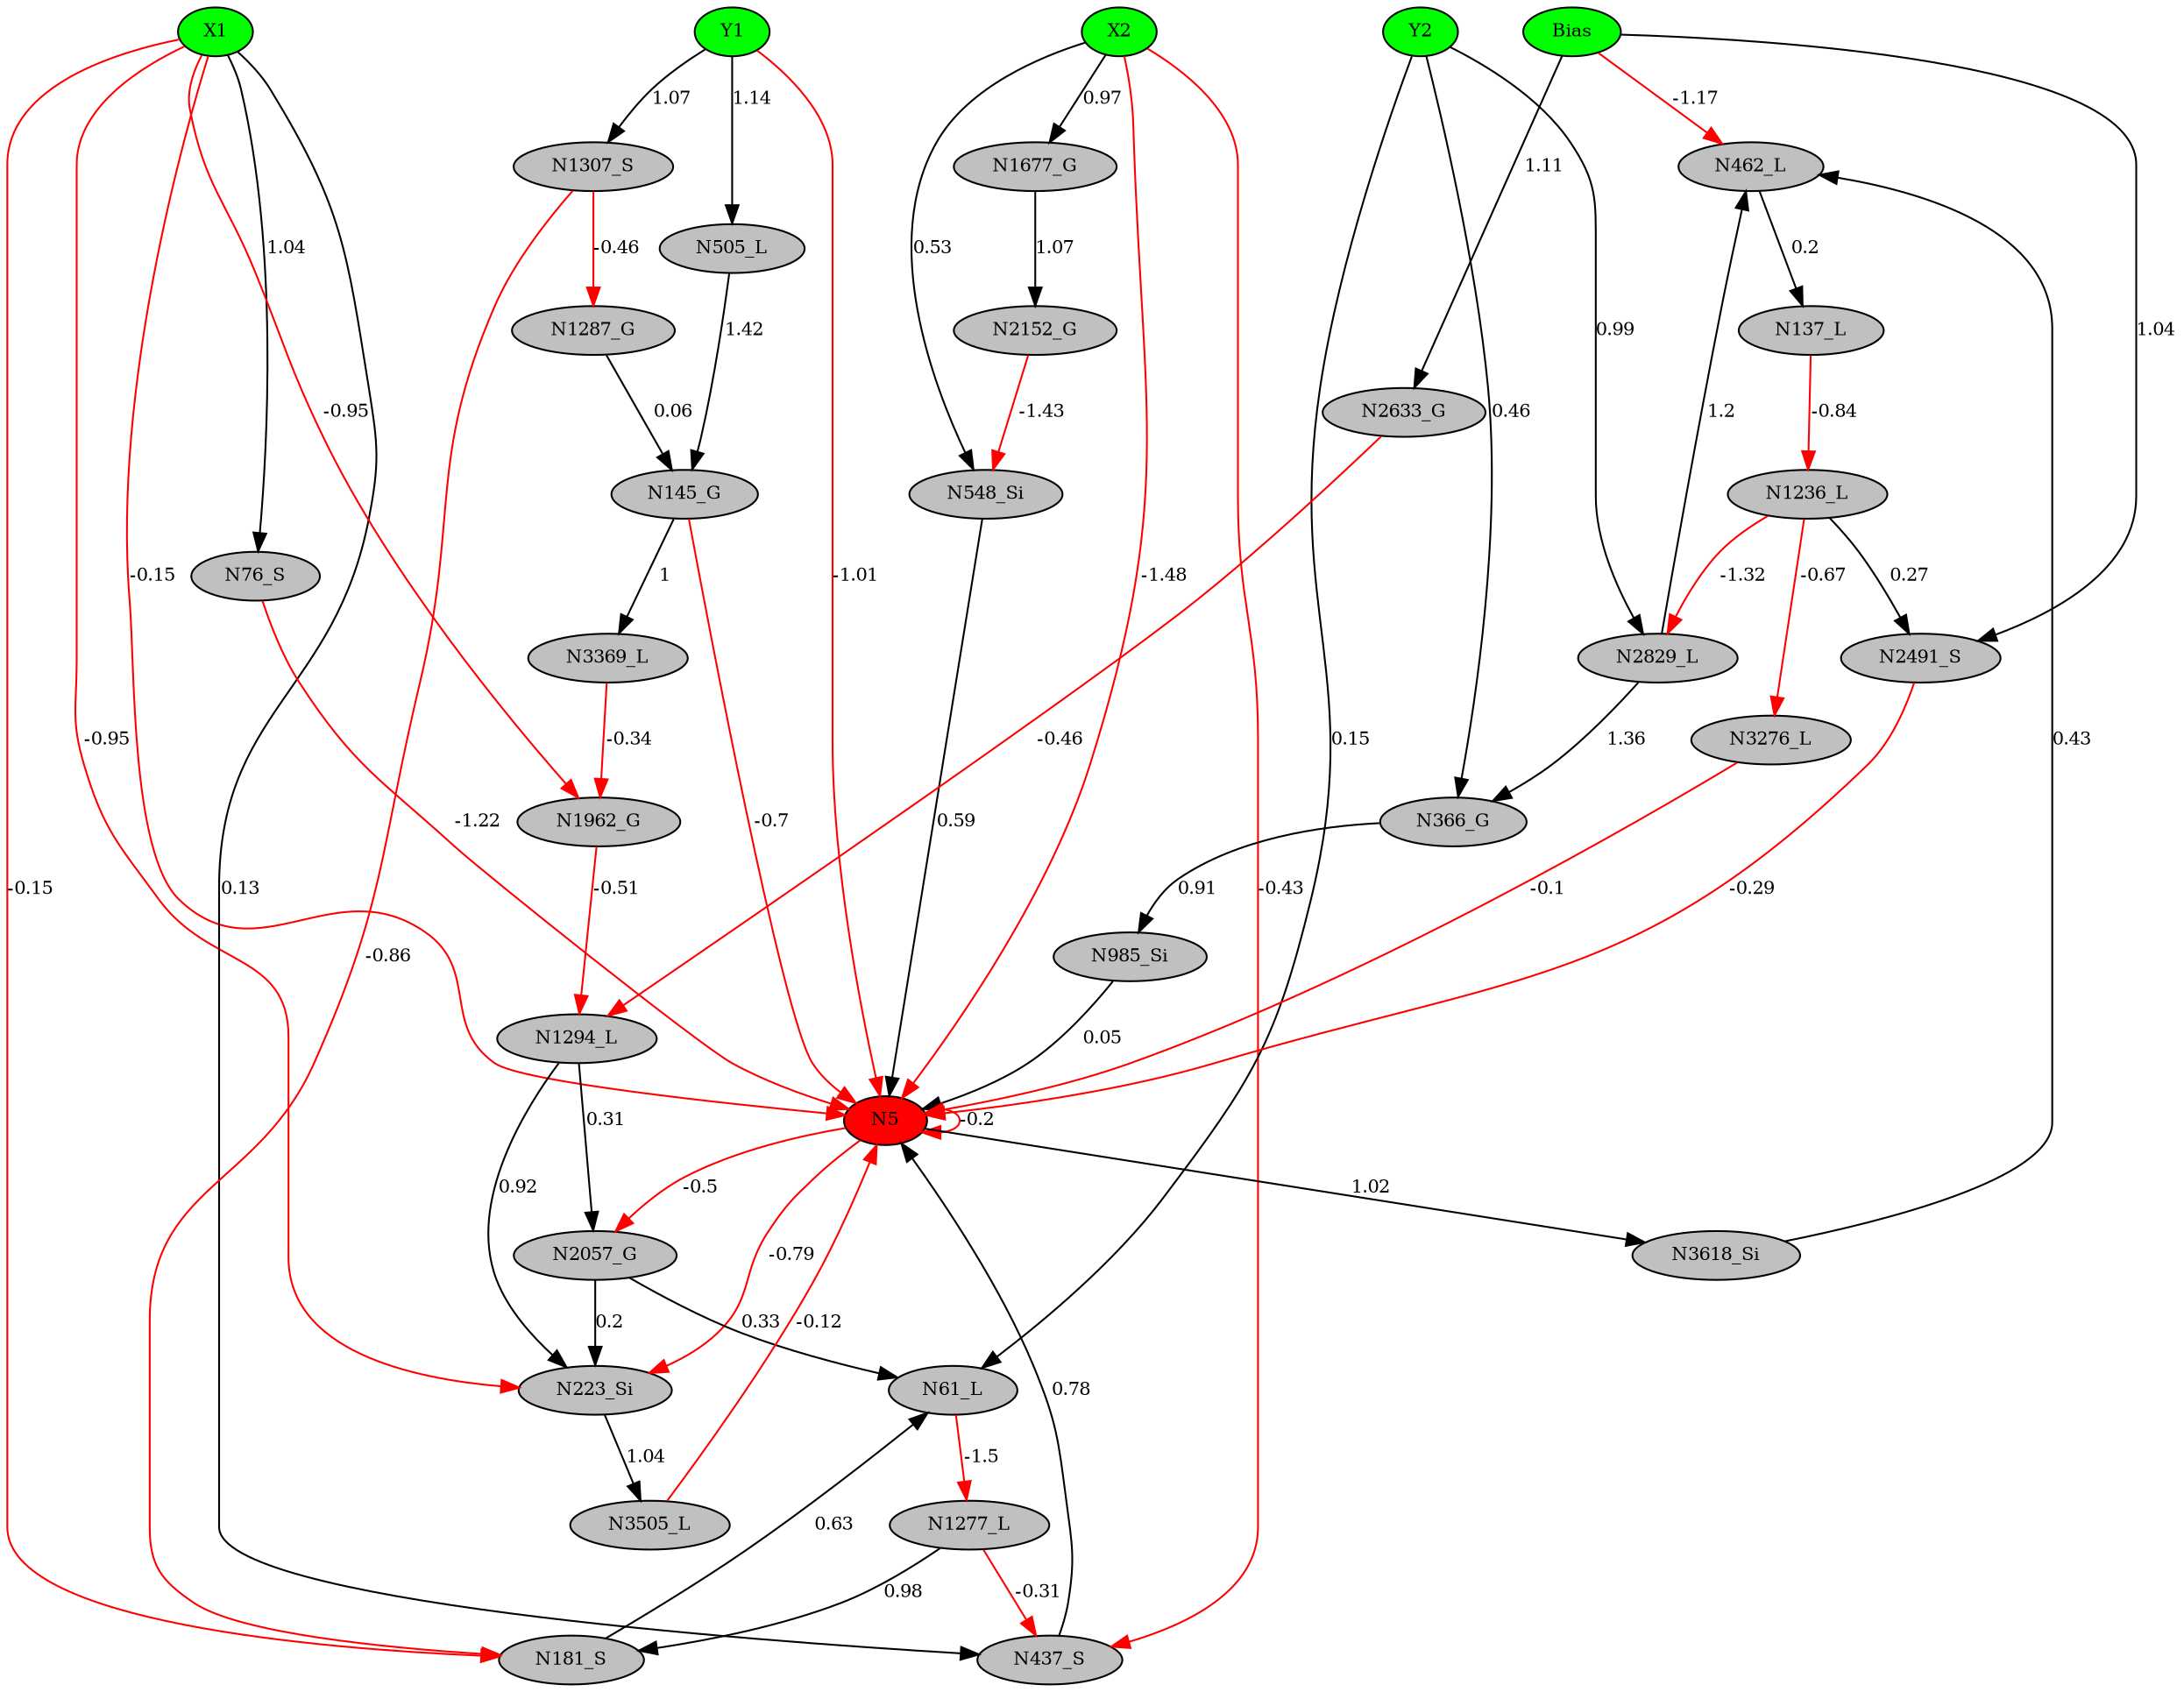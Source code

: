 digraph g { 
N0 [shape=ellipse, label=Bias,fontsize=10,height=0.1,width=0.1,style=filled,fillcolor=green]
N1[shape=ellipse label=X1,fontsize=10,height=0.1,width=0.1,style=filled,fillcolor=green]
N2[shape=ellipse label=Y1,fontsize=10,height=0.1,width=0.1,style=filled,fillcolor=green]
N3[shape=ellipse label=X2,fontsize=10,height=0.1,width=0.1,style=filled,fillcolor=green]
N4[shape=ellipse label=Y2,fontsize=10,height=0.1,width=0.1,style=filled,fillcolor=green]
N5[shape=ellipse,fontsize = 10, height = 0.1, width = 0.1, style = filled, fillcolor = red]
N61[shape=ellipse, label=N61_L,fontsize=10,height=0.1,width=0.1,style=filled,fillcolor=gray]
N76[shape=ellipse, label=N76_S,fontsize=10,height=0.1,width=0.1,style=filled,fillcolor=gray]
N137[shape=ellipse, label=N137_L,fontsize=10,height=0.1,width=0.1,style=filled,fillcolor=gray]
N145[shape=ellipse, label=N145_G,fontsize=10,height=0.1,width=0.1,style=filled,fillcolor=gray]
N181[shape=ellipse, label=N181_S,fontsize=10,height=0.1,width=0.1,style=filled,fillcolor=gray]
N223[shape=ellipse, label=N223_Si,fontsize=10,height=0.1,width=0.1,style=filled,fillcolor=gray]
N366[shape=ellipse, label=N366_G,fontsize=10,height=0.1,width=0.1,style=filled,fillcolor=gray]
N437[shape=ellipse, label=N437_S,fontsize=10,height=0.1,width=0.1,style=filled,fillcolor=gray]
N462[shape=ellipse, label=N462_L,fontsize=10,height=0.1,width=0.1,style=filled,fillcolor=gray]
N505[shape=ellipse, label=N505_L,fontsize=10,height=0.1,width=0.1,style=filled,fillcolor=gray]
N548[shape=ellipse, label=N548_Si,fontsize=10,height=0.1,width=0.1,style=filled,fillcolor=gray]
N985[shape=ellipse, label=N985_Si,fontsize=10,height=0.1,width=0.1,style=filled,fillcolor=gray]
N1236[shape=ellipse, label=N1236_L,fontsize=10,height=0.1,width=0.1,style=filled,fillcolor=gray]
N1277[shape=ellipse, label=N1277_L,fontsize=10,height=0.1,width=0.1,style=filled,fillcolor=gray]
N1287[shape=ellipse, label=N1287_G,fontsize=10,height=0.1,width=0.1,style=filled,fillcolor=gray]
N1294[shape=ellipse, label=N1294_L,fontsize=10,height=0.1,width=0.1,style=filled,fillcolor=gray]
N1307[shape=ellipse, label=N1307_S,fontsize=10,height=0.1,width=0.1,style=filled,fillcolor=gray]
N1677[shape=ellipse, label=N1677_G,fontsize=10,height=0.1,width=0.1,style=filled,fillcolor=gray]
N1962[shape=ellipse, label=N1962_G,fontsize=10,height=0.1,width=0.1,style=filled,fillcolor=gray]
N2057[shape=ellipse, label=N2057_G,fontsize=10,height=0.1,width=0.1,style=filled,fillcolor=gray]
N2152[shape=ellipse, label=N2152_G,fontsize=10,height=0.1,width=0.1,style=filled,fillcolor=gray]
N2491[shape=ellipse, label=N2491_S,fontsize=10,height=0.1,width=0.1,style=filled,fillcolor=gray]
N2633[shape=ellipse, label=N2633_G,fontsize=10,height=0.1,width=0.1,style=filled,fillcolor=gray]
N2829[shape=ellipse, label=N2829_L,fontsize=10,height=0.1,width=0.1,style=filled,fillcolor=gray]
N3276[shape=ellipse, label=N3276_L,fontsize=10,height=0.1,width=0.1,style=filled,fillcolor=gray]
N3369[shape=ellipse, label=N3369_L,fontsize=10,height=0.1,width=0.1,style=filled,fillcolor=gray]
N3505[shape=ellipse, label=N3505_L,fontsize=10,height=0.1,width=0.1,style=filled,fillcolor=gray]
N3618[shape=ellipse, label=N3618_Si,fontsize=10,height=0.1,width=0.1,style=filled,fillcolor=gray]
N1 -> N5 [color=red] [arrowType=inv][ label=-0.15,fontsize=10]
N2 -> N5 [color=red] [arrowType=inv][ label=-1.01,fontsize=10]
N3 -> N5 [color=red] [arrowType=inv][ label=-1.48,fontsize=10]
N5 -> N5 [color=red] [arrowType=inv][ label=-0.2,fontsize=10]
N4 -> N61 [color=black] [ label=0.15,fontsize=10]
N1 -> N76 [color=black] [ label=1.04,fontsize=10]
N76 -> N5 [color=red] [arrowType=inv][ label=-1.22,fontsize=10]
N145 -> N5 [color=red] [arrowType=inv][ label=-0.7,fontsize=10]
N1 -> N181 [color=red] [arrowType=inv][ label=-0.15,fontsize=10]
N181 -> N61 [color=black] [ label=0.63,fontsize=10]
N5 -> N223 [color=red] [arrowType=inv][ label=-0.79,fontsize=10]
N4 -> N366 [color=black] [ label=0.46,fontsize=10]
N437 -> N5 [color=black] [ label=0.78,fontsize=10]
N0 -> N462 [color=red] [arrowType=inv][ label=-1.17,fontsize=10]
N462 -> N137 [color=black] [ label=0.2,fontsize=10]
N2 -> N505 [color=black] [ label=1.14,fontsize=10]
N505 -> N145 [color=black] [ label=1.42,fontsize=10]
N3 -> N548 [color=black] [ label=0.53,fontsize=10]
N548 -> N5 [color=black] [ label=0.59,fontsize=10]
N1 -> N223 [color=red] [arrowType=inv][ label=-0.95,fontsize=10]
N366 -> N985 [color=black] [ label=0.91,fontsize=10]
N985 -> N5 [color=black] [ label=0.05,fontsize=10]
N137 -> N1236 [color=red] [arrowType=inv][ label=-0.84,fontsize=10]
N61 -> N1277 [color=red] [arrowType=inv][ label=-1.5,fontsize=10]
N1277 -> N437 [color=red] [arrowType=inv][ label=-0.31,fontsize=10]
N1287 -> N145 [color=black] [ label=0.06,fontsize=10]
N1294 -> N223 [color=black] [ label=0.92,fontsize=10]
N2 -> N1307 [color=black] [ label=1.07,fontsize=10]
N1307 -> N1287 [color=red] [arrowType=inv][ label=-0.46,fontsize=10]
N3 -> N1677 [color=black] [ label=0.97,fontsize=10]
N1307 -> N181 [color=red] [arrowType=inv][ label=-0.86,fontsize=10]
N1 -> N437 [color=black] [ label=0.13,fontsize=10]
N1 -> N1962 [color=red] [arrowType=inv][ label=-0.95,fontsize=10]
N1962 -> N1294 [color=red] [arrowType=inv][ label=-0.51,fontsize=10]
N3 -> N437 [color=red] [arrowType=inv][ label=-0.43,fontsize=10]
N1294 -> N2057 [color=black] [ label=0.31,fontsize=10]
N2057 -> N223 [color=black] [ label=0.2,fontsize=10]
N1677 -> N2152 [color=black] [ label=1.07,fontsize=10]
N2152 -> N548 [color=red] [arrowType=inv][ label=-1.43,fontsize=10]
N1277 -> N181 [color=black] [ label=0.98,fontsize=10]
N5 -> N2057 [color=red] [arrowType=inv][ label=-0.5,fontsize=10]
N0 -> N2491 [color=black] [ label=1.04,fontsize=10]
N2491 -> N5 [color=red] [arrowType=inv][ label=-0.29,fontsize=10]
N0 -> N2633 [color=black] [ label=1.11,fontsize=10]
N2633 -> N1294 [color=red] [arrowType=inv][ label=-0.46,fontsize=10]
N4 -> N2829 [color=black] [ label=0.99,fontsize=10]
N2829 -> N462 [color=black] [ label=1.2,fontsize=10]
N1236 -> N2829 [color=red] [arrowType=inv][ label=-1.32,fontsize=10]
N2829 -> N366 [color=black] [ label=1.36,fontsize=10]
N1236 -> N2491 [color=black] [ label=0.27,fontsize=10]
N1236 -> N3276 [color=red] [arrowType=inv][ label=-0.67,fontsize=10]
N3276 -> N5 [color=red] [arrowType=inv][ label=-0.1,fontsize=10]
N145 -> N3369 [color=black] [ label=1,fontsize=10]
N3369 -> N1962 [color=red] [arrowType=inv][ label=-0.34,fontsize=10]
N223 -> N3505 [color=black] [ label=1.04,fontsize=10]
N3505 -> N5 [color=red] [arrowType=inv][ label=-0.12,fontsize=10]
N5 -> N3618 [color=black] [ label=1.02,fontsize=10]
N3618 -> N462 [color=black] [ label=0.43,fontsize=10]
N2057 -> N61 [color=black] [ label=0.33,fontsize=10]
 { rank=same; 
N5
 } 
 { rank=same; 
N1 ->N2 ->N3 ->N4 ->N0 [style=invis]
 } 
}
